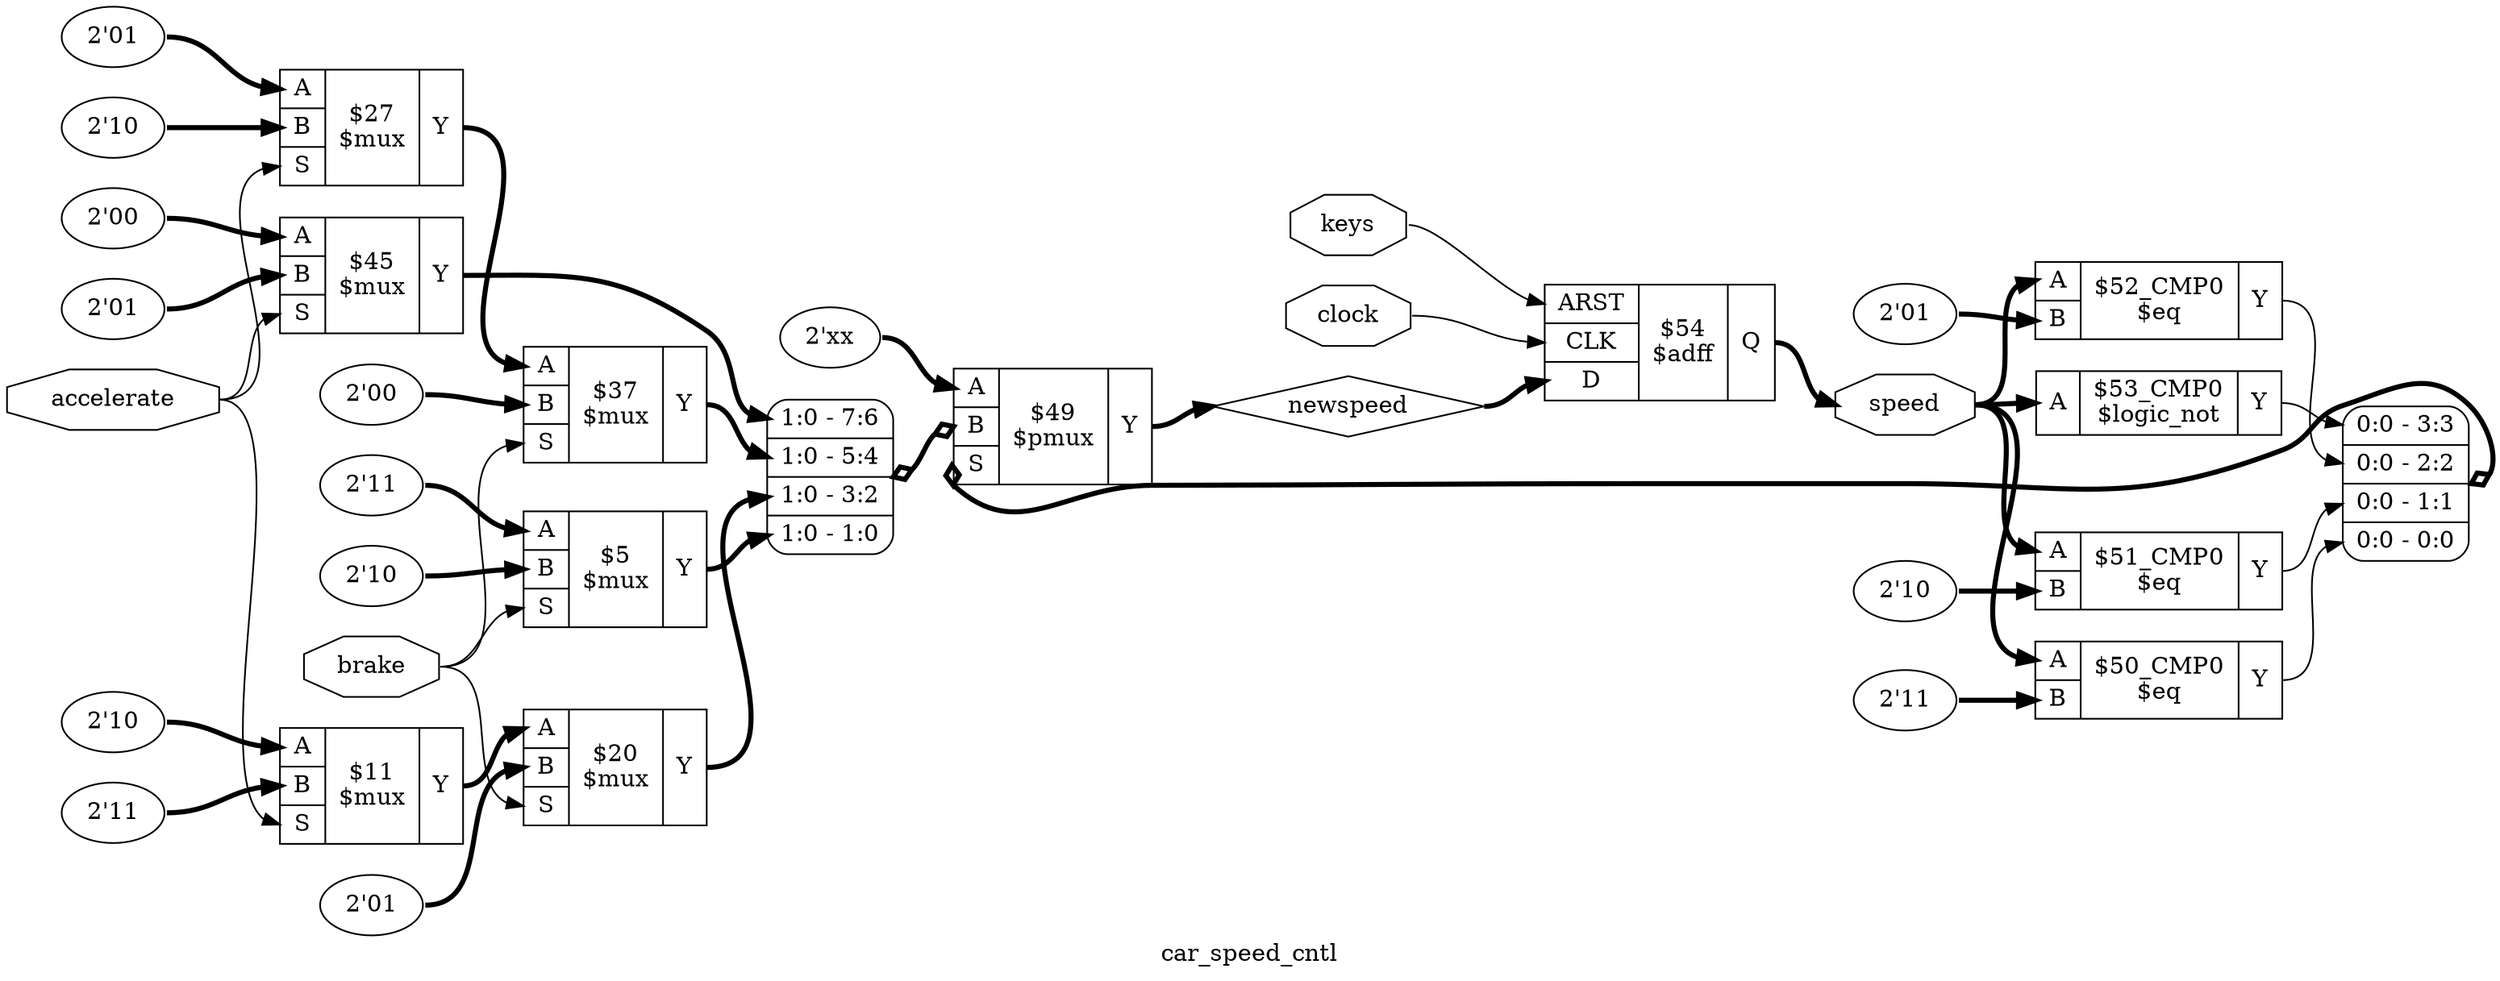 digraph "car_speed_cntl" {
label="car_speed_cntl";
rankdir="LR";
remincross=true;
n12 [ shape=octagon, label="accelerate", color="black", fontcolor="black" ];
n13 [ shape=octagon, label="brake", color="black", fontcolor="black" ];
n14 [ shape=octagon, label="clock", color="black", fontcolor="black" ];
n15 [ shape=octagon, label="keys", color="black", fontcolor="black" ];
n16 [ shape=diamond, label="newspeed", color="black", fontcolor="black" ];
n17 [ shape=octagon, label="speed", color="black", fontcolor="black" ];
c22 [ shape=record, label="{{<p18> ARST|<p19> CLK|<p20> D}|$54\n$adff|{<p21> Q}}" ];
v0 [ label="2'10" ];
v1 [ label="2'11" ];
c27 [ shape=record, label="{{<p23> A|<p24> B|<p25> S}|$11\n$mux|{<p26> Y}}" ];
v2 [ label="2'01" ];
c28 [ shape=record, label="{{<p23> A|<p24> B|<p25> S}|$20\n$mux|{<p26> Y}}" ];
v3 [ label="2'01" ];
v4 [ label="2'10" ];
c29 [ shape=record, label="{{<p23> A|<p24> B|<p25> S}|$27\n$mux|{<p26> Y}}" ];
v5 [ label="2'00" ];
c30 [ shape=record, label="{{<p23> A|<p24> B|<p25> S}|$37\n$mux|{<p26> Y}}" ];
v6 [ label="2'00" ];
v7 [ label="2'01" ];
c31 [ shape=record, label="{{<p23> A|<p24> B|<p25> S}|$45\n$mux|{<p26> Y}}" ];
v8 [ label="2'xx" ];
c32 [ shape=record, label="{{<p23> A|<p24> B|<p25> S}|$49\n$pmux|{<p26> Y}}" ];
x9 [ shape=record, style=rounded, label="<s3> 1:0 - 7:6 |<s2> 1:0 - 5:4 |<s1> 1:0 - 3:2 |<s0> 1:0 - 1:0 " ];
x9:e -> c32:p24:w [arrowhead=odiamond, arrowtail=odiamond, dir=both, color="black", style="setlinewidth(3)", label=""];
x10 [ shape=record, style=rounded, label="<s3> 0:0 - 3:3 |<s2> 0:0 - 2:2 |<s1> 0:0 - 1:1 |<s0> 0:0 - 0:0 " ];
x10:e -> c32:p25:w [arrowhead=odiamond, arrowtail=odiamond, dir=both, color="black", style="setlinewidth(3)", label=""];
v11 [ label="2'11" ];
v12 [ label="2'10" ];
c33 [ shape=record, label="{{<p23> A|<p24> B|<p25> S}|$5\n$mux|{<p26> Y}}" ];
v13 [ label="2'11" ];
c34 [ shape=record, label="{{<p23> A|<p24> B}|$50_CMP0\n$eq|{<p26> Y}}" ];
v14 [ label="2'10" ];
c35 [ shape=record, label="{{<p23> A|<p24> B}|$51_CMP0\n$eq|{<p26> Y}}" ];
v15 [ label="2'01" ];
c36 [ shape=record, label="{{<p23> A|<p24> B}|$52_CMP0\n$eq|{<p26> Y}}" ];
c37 [ shape=record, label="{{<p23> A}|$53_CMP0\n$logic_not|{<p26> Y}}" ];
c37:p26:e -> x10:s3:w [color="black", label=""];
c34:p26:e -> x10:s0:w [color="black", label=""];
n12:e -> c27:p25:w [color="black", label=""];
n12:e -> c29:p25:w [color="black", label=""];
n12:e -> c31:p25:w [color="black", label=""];
n13:e -> c28:p25:w [color="black", label=""];
n13:e -> c30:p25:w [color="black", label=""];
n13:e -> c33:p25:w [color="black", label=""];
n14:e -> c22:p19:w [color="black", label=""];
n15:e -> c22:p18:w [color="black", label=""];
c32:p26:e -> n16:w [color="black", style="setlinewidth(3)", label=""];
n16:e -> c22:p20:w [color="black", style="setlinewidth(3)", label=""];
c22:p21:e -> n17:w [color="black", style="setlinewidth(3)", label=""];
n17:e -> c34:p23:w [color="black", style="setlinewidth(3)", label=""];
n17:e -> c35:p23:w [color="black", style="setlinewidth(3)", label=""];
n17:e -> c36:p23:w [color="black", style="setlinewidth(3)", label=""];
n17:e -> c37:p23:w [color="black", style="setlinewidth(3)", label=""];
c31:p26:e -> x9:s3:w [color="black", style="setlinewidth(3)", label=""];
c30:p26:e -> x9:s2:w [color="black", style="setlinewidth(3)", label=""];
c29:p26:e -> c30:p23:w [color="black", style="setlinewidth(3)", label=""];
c28:p26:e -> x9:s1:w [color="black", style="setlinewidth(3)", label=""];
c27:p26:e -> c28:p23:w [color="black", style="setlinewidth(3)", label=""];
c33:p26:e -> x9:s0:w [color="black", style="setlinewidth(3)", label=""];
c35:p26:e -> x10:s1:w [color="black", label=""];
c36:p26:e -> x10:s2:w [color="black", label=""];
v0:e -> c27:p23:w [color="black", style="setlinewidth(3)", label=""];
v1:e -> c27:p24:w [color="black", style="setlinewidth(3)", label=""];
v11:e -> c33:p23:w [color="black", style="setlinewidth(3)", label=""];
v12:e -> c33:p24:w [color="black", style="setlinewidth(3)", label=""];
v13:e -> c34:p24:w [color="black", style="setlinewidth(3)", label=""];
v14:e -> c35:p24:w [color="black", style="setlinewidth(3)", label=""];
v15:e -> c36:p24:w [color="black", style="setlinewidth(3)", label=""];
v2:e -> c28:p24:w [color="black", style="setlinewidth(3)", label=""];
v3:e -> c29:p23:w [color="black", style="setlinewidth(3)", label=""];
v4:e -> c29:p24:w [color="black", style="setlinewidth(3)", label=""];
v5:e -> c30:p24:w [color="black", style="setlinewidth(3)", label=""];
v6:e -> c31:p23:w [color="black", style="setlinewidth(3)", label=""];
v7:e -> c31:p24:w [color="black", style="setlinewidth(3)", label=""];
v8:e -> c32:p23:w [color="black", style="setlinewidth(3)", label=""];
}
